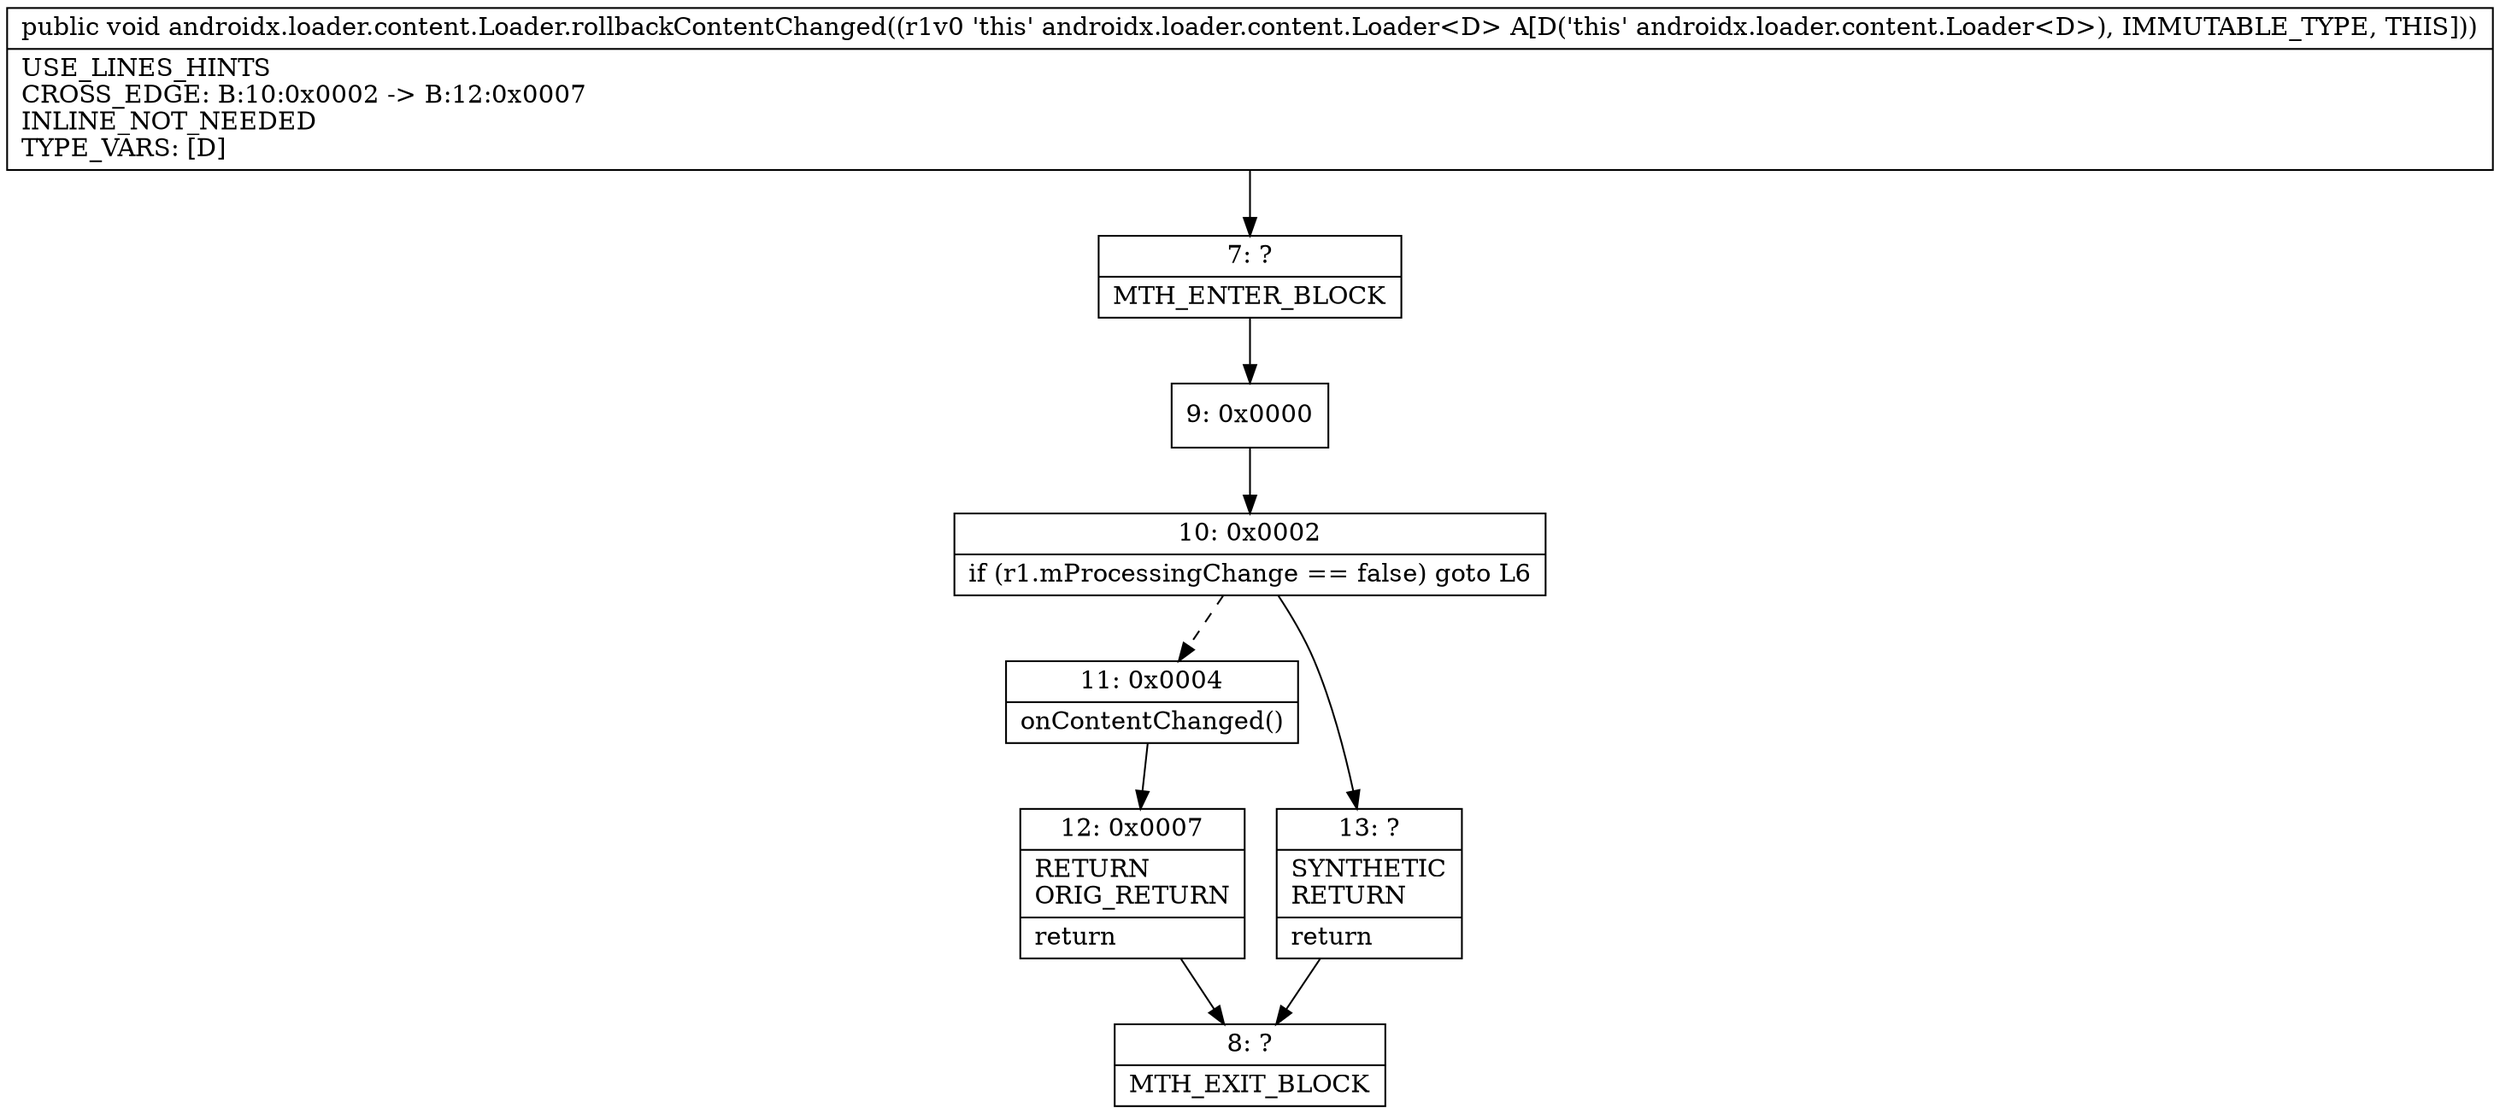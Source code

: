 digraph "CFG forandroidx.loader.content.Loader.rollbackContentChanged()V" {
Node_7 [shape=record,label="{7\:\ ?|MTH_ENTER_BLOCK\l}"];
Node_9 [shape=record,label="{9\:\ 0x0000}"];
Node_10 [shape=record,label="{10\:\ 0x0002|if (r1.mProcessingChange == false) goto L6\l}"];
Node_11 [shape=record,label="{11\:\ 0x0004|onContentChanged()\l}"];
Node_12 [shape=record,label="{12\:\ 0x0007|RETURN\lORIG_RETURN\l|return\l}"];
Node_8 [shape=record,label="{8\:\ ?|MTH_EXIT_BLOCK\l}"];
Node_13 [shape=record,label="{13\:\ ?|SYNTHETIC\lRETURN\l|return\l}"];
MethodNode[shape=record,label="{public void androidx.loader.content.Loader.rollbackContentChanged((r1v0 'this' androidx.loader.content.Loader\<D\> A[D('this' androidx.loader.content.Loader\<D\>), IMMUTABLE_TYPE, THIS]))  | USE_LINES_HINTS\lCROSS_EDGE: B:10:0x0002 \-\> B:12:0x0007\lINLINE_NOT_NEEDED\lTYPE_VARS: [D]\l}"];
MethodNode -> Node_7;Node_7 -> Node_9;
Node_9 -> Node_10;
Node_10 -> Node_11[style=dashed];
Node_10 -> Node_13;
Node_11 -> Node_12;
Node_12 -> Node_8;
Node_13 -> Node_8;
}

